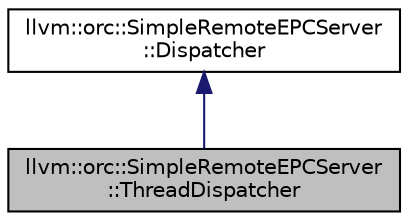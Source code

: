 digraph "llvm::orc::SimpleRemoteEPCServer::ThreadDispatcher"
{
 // LATEX_PDF_SIZE
  bgcolor="transparent";
  edge [fontname="Helvetica",fontsize="10",labelfontname="Helvetica",labelfontsize="10"];
  node [fontname="Helvetica",fontsize="10",shape=record];
  Node1 [label="llvm::orc::SimpleRemoteEPCServer\l::ThreadDispatcher",height=0.2,width=0.4,color="black", fillcolor="grey75", style="filled", fontcolor="black",tooltip=" "];
  Node2 -> Node1 [dir="back",color="midnightblue",fontsize="10",style="solid",fontname="Helvetica"];
  Node2 [label="llvm::orc::SimpleRemoteEPCServer\l::Dispatcher",height=0.2,width=0.4,color="black",URL="$classllvm_1_1orc_1_1SimpleRemoteEPCServer_1_1Dispatcher.html",tooltip="Dispatches calls to runWrapper."];
}
